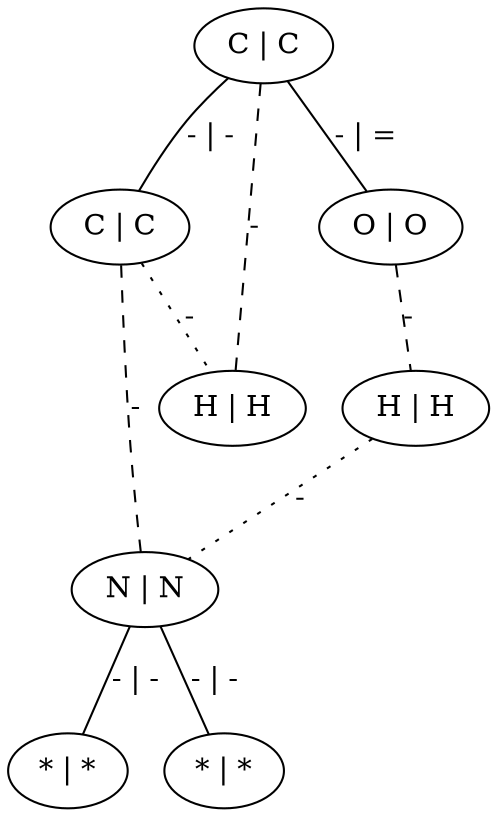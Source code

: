 graph G {
	0 [ label="C | C" ]
	1 [ label="C | C" ]
	2 [ label="O | O" ]
	3 [ label="H | H" ]
	4 [ label="H | H" ]
	5 [ label="N | N" ]
	6 [ label="* | *" ]
	7 [ label="* | *" ]
	0 -- 1 [ label="- | -" ]
	0 -- 2 [ label="- | =" ]
	0 -- 4 [ style=dashed label="-" ]
	1 -- 4 [ style=dotted label="-" ]
	1 -- 5 [ style=dashed label="-" ]
	2 -- 3 [ style=dashed label="-" ]
	3 -- 5 [ style=dotted label="-" ]
	5 -- 6 [ label="- | -" ]
	5 -- 7 [ label="- | -" ]
}
